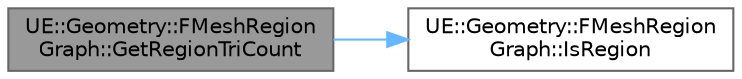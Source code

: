 digraph "UE::Geometry::FMeshRegionGraph::GetRegionTriCount"
{
 // INTERACTIVE_SVG=YES
 // LATEX_PDF_SIZE
  bgcolor="transparent";
  edge [fontname=Helvetica,fontsize=10,labelfontname=Helvetica,labelfontsize=10];
  node [fontname=Helvetica,fontsize=10,shape=box,height=0.2,width=0.4];
  rankdir="LR";
  Node1 [id="Node000001",label="UE::Geometry::FMeshRegion\lGraph::GetRegionTriCount",height=0.2,width=0.4,color="gray40", fillcolor="grey60", style="filled", fontcolor="black",tooltip=" "];
  Node1 -> Node2 [id="edge1_Node000001_Node000002",color="steelblue1",style="solid",tooltip=" "];
  Node2 [id="Node000002",label="UE::Geometry::FMeshRegion\lGraph::IsRegion",height=0.2,width=0.4,color="grey40", fillcolor="white", style="filled",URL="$db/df9/classUE_1_1Geometry_1_1FMeshRegionGraph.html#a4d20bec09f31e09f3262671086e52fbe",tooltip=" "];
}
